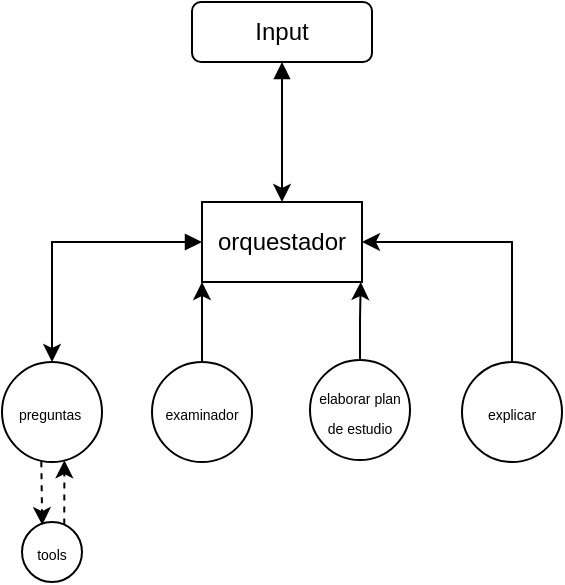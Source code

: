 <mxfile>
    <diagram id="C5RBs43oDa-KdzZeNtuy" name="Page-1">
        <mxGraphModel dx="946" dy="649" grid="1" gridSize="10" guides="1" tooltips="1" connect="1" arrows="1" fold="1" page="1" pageScale="1" pageWidth="827" pageHeight="1169" math="0" shadow="0">
            <root>
                <mxCell id="WIyWlLk6GJQsqaUBKTNV-0"/>
                <mxCell id="WIyWlLk6GJQsqaUBKTNV-1" parent="WIyWlLk6GJQsqaUBKTNV-0"/>
                <mxCell id="ZRpAcRi9Kn3N0MtbUfiD-23" style="edgeStyle=orthogonalEdgeStyle;rounded=0;orthogonalLoop=1;jettySize=auto;html=1;exitX=0.5;exitY=1;exitDx=0;exitDy=0;entryX=0.5;entryY=0;entryDx=0;entryDy=0;startArrow=block;startFill=1;" parent="WIyWlLk6GJQsqaUBKTNV-1" source="ZRpAcRi9Kn3N0MtbUfiD-0" target="ZRpAcRi9Kn3N0MtbUfiD-18" edge="1">
                    <mxGeometry relative="1" as="geometry"/>
                </mxCell>
                <mxCell id="ZRpAcRi9Kn3N0MtbUfiD-0" value="Input" style="rounded=1;whiteSpace=wrap;html=1;" parent="WIyWlLk6GJQsqaUBKTNV-1" vertex="1">
                    <mxGeometry x="435" y="20" width="90" height="30" as="geometry"/>
                </mxCell>
                <mxCell id="ZRpAcRi9Kn3N0MtbUfiD-4" value="&lt;font style=&quot;font-size: 7px;&quot;&gt;preguntas&amp;nbsp;&lt;/font&gt;" style="ellipse;whiteSpace=wrap;html=1;" parent="WIyWlLk6GJQsqaUBKTNV-1" vertex="1">
                    <mxGeometry x="340" y="200" width="50" height="50" as="geometry"/>
                </mxCell>
                <mxCell id="M-8su_GckMI3d904jpOa-2" style="edgeStyle=orthogonalEdgeStyle;rounded=0;orthogonalLoop=1;jettySize=auto;html=1;exitX=0.5;exitY=0;exitDx=0;exitDy=0;entryX=0;entryY=1;entryDx=0;entryDy=0;" parent="WIyWlLk6GJQsqaUBKTNV-1" source="ZRpAcRi9Kn3N0MtbUfiD-5" edge="1">
                    <mxGeometry relative="1" as="geometry">
                        <mxPoint x="440" y="160" as="targetPoint"/>
                    </mxGeometry>
                </mxCell>
                <mxCell id="ZRpAcRi9Kn3N0MtbUfiD-5" value="&lt;font style=&quot;font-size: 7px;&quot;&gt;examinador&lt;/font&gt;" style="ellipse;whiteSpace=wrap;html=1;" parent="WIyWlLk6GJQsqaUBKTNV-1" vertex="1">
                    <mxGeometry x="415" y="200" width="50" height="50" as="geometry"/>
                </mxCell>
                <mxCell id="ZRpAcRi9Kn3N0MtbUfiD-8" value="&lt;font style=&quot;font-size: 7px;&quot;&gt;tools&lt;/font&gt;" style="ellipse;whiteSpace=wrap;html=1;" parent="WIyWlLk6GJQsqaUBKTNV-1" vertex="1">
                    <mxGeometry x="350" y="280" width="30" height="30" as="geometry"/>
                </mxCell>
                <mxCell id="ZRpAcRi9Kn3N0MtbUfiD-16" value="" style="endArrow=classic;html=1;rounded=0;exitX=0.393;exitY=0.993;exitDx=0;exitDy=0;exitPerimeter=0;dashed=1;entryX=0.337;entryY=0.052;entryDx=0;entryDy=0;entryPerimeter=0;" parent="WIyWlLk6GJQsqaUBKTNV-1" source="ZRpAcRi9Kn3N0MtbUfiD-4" target="ZRpAcRi9Kn3N0MtbUfiD-8" edge="1">
                    <mxGeometry width="50" height="50" relative="1" as="geometry">
                        <mxPoint x="330" y="250" as="sourcePoint"/>
                        <mxPoint x="360" y="280" as="targetPoint"/>
                    </mxGeometry>
                </mxCell>
                <mxCell id="ZRpAcRi9Kn3N0MtbUfiD-17" value="" style="endArrow=classic;html=1;rounded=0;exitX=0.704;exitY=0.041;exitDx=0;exitDy=0;exitPerimeter=0;entryX=0.624;entryY=0.982;entryDx=0;entryDy=0;entryPerimeter=0;dashed=1;" parent="WIyWlLk6GJQsqaUBKTNV-1" source="ZRpAcRi9Kn3N0MtbUfiD-8" target="ZRpAcRi9Kn3N0MtbUfiD-4" edge="1">
                    <mxGeometry width="50" height="50" relative="1" as="geometry">
                        <mxPoint x="310" y="280" as="sourcePoint"/>
                        <mxPoint x="360" y="230" as="targetPoint"/>
                    </mxGeometry>
                </mxCell>
                <mxCell id="ZRpAcRi9Kn3N0MtbUfiD-20" style="edgeStyle=orthogonalEdgeStyle;rounded=0;orthogonalLoop=1;jettySize=auto;html=1;exitX=0;exitY=0.5;exitDx=0;exitDy=0;startArrow=block;startFill=1;" parent="WIyWlLk6GJQsqaUBKTNV-1" source="ZRpAcRi9Kn3N0MtbUfiD-18" target="ZRpAcRi9Kn3N0MtbUfiD-4" edge="1">
                    <mxGeometry relative="1" as="geometry"/>
                </mxCell>
                <mxCell id="ZRpAcRi9Kn3N0MtbUfiD-18" value="orquestador" style="rounded=0;whiteSpace=wrap;html=1;" parent="WIyWlLk6GJQsqaUBKTNV-1" vertex="1">
                    <mxGeometry x="440" y="120" width="80" height="40" as="geometry"/>
                </mxCell>
                <mxCell id="ZRpAcRi9Kn3N0MtbUfiD-24" value="&lt;font style=&quot;font-size: 7px;&quot;&gt;elaborar plan de estudio&lt;/font&gt;" style="ellipse;whiteSpace=wrap;html=1;" parent="WIyWlLk6GJQsqaUBKTNV-1" vertex="1">
                    <mxGeometry x="494" y="199" width="50" height="50" as="geometry"/>
                </mxCell>
                <mxCell id="M-8su_GckMI3d904jpOa-0" style="edgeStyle=orthogonalEdgeStyle;rounded=0;orthogonalLoop=1;jettySize=auto;html=1;exitX=0.5;exitY=0;exitDx=0;exitDy=0;entryX=1;entryY=0.5;entryDx=0;entryDy=0;" parent="WIyWlLk6GJQsqaUBKTNV-1" source="ZRpAcRi9Kn3N0MtbUfiD-25" target="ZRpAcRi9Kn3N0MtbUfiD-18" edge="1">
                    <mxGeometry relative="1" as="geometry"/>
                </mxCell>
                <mxCell id="ZRpAcRi9Kn3N0MtbUfiD-25" value="&lt;font style=&quot;font-size: 7px;&quot;&gt;explicar&lt;/font&gt;" style="ellipse;whiteSpace=wrap;html=1;" parent="WIyWlLk6GJQsqaUBKTNV-1" vertex="1">
                    <mxGeometry x="570" y="200" width="50" height="50" as="geometry"/>
                </mxCell>
                <mxCell id="M-8su_GckMI3d904jpOa-4" style="edgeStyle=orthogonalEdgeStyle;rounded=0;orthogonalLoop=1;jettySize=auto;html=1;entryX=0.942;entryY=1.025;entryDx=0;entryDy=0;entryPerimeter=0;" parent="WIyWlLk6GJQsqaUBKTNV-1" source="ZRpAcRi9Kn3N0MtbUfiD-24" edge="1">
                    <mxGeometry relative="1" as="geometry">
                        <mxPoint x="519.36" y="160" as="targetPoint"/>
                    </mxGeometry>
                </mxCell>
            </root>
        </mxGraphModel>
    </diagram>
</mxfile>